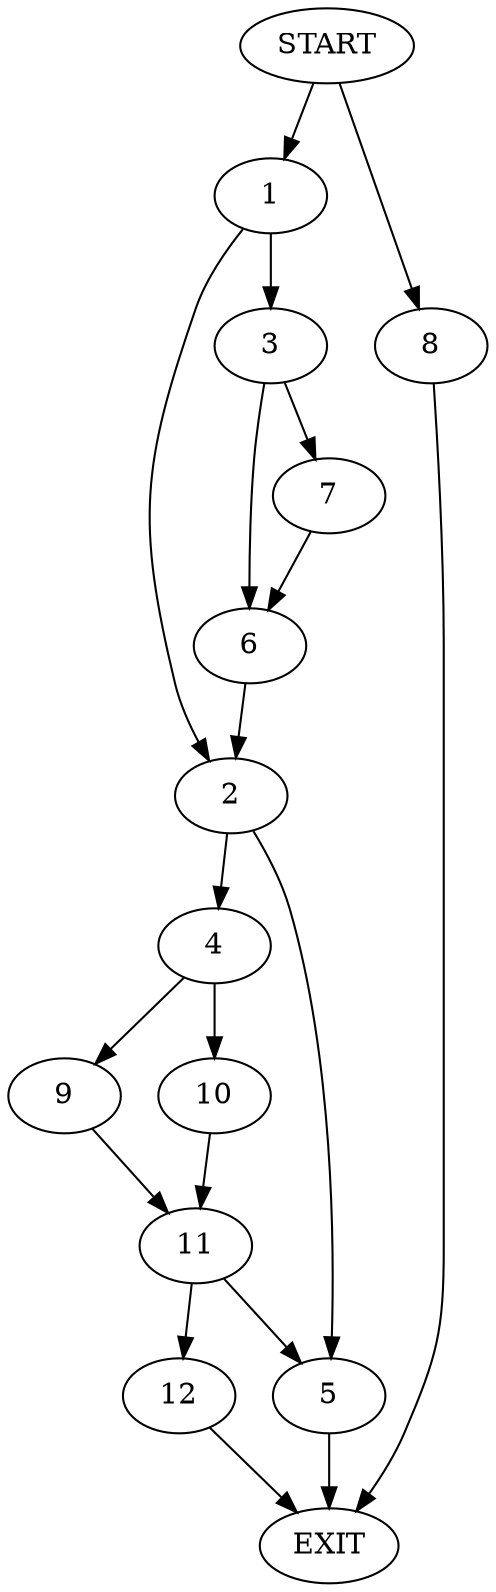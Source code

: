 digraph {
0 [label="START"]
13 [label="EXIT"]
0 -> 1
1 -> 2
1 -> 3
2 -> 4
2 -> 5
3 -> 6
3 -> 7
6 -> 2
7 -> 6
0 -> 8
8 -> 13
5 -> 13
4 -> 9
4 -> 10
9 -> 11
10 -> 11
11 -> 12
11 -> 5
12 -> 13
}
